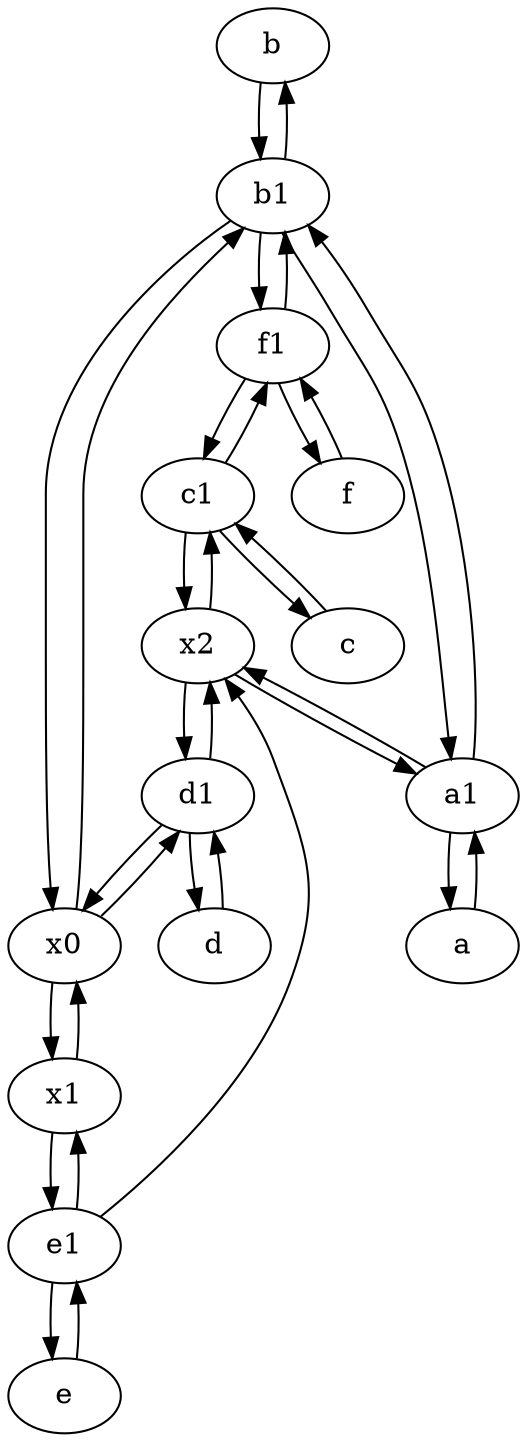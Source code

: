 digraph  {
	b [pos="50,20!"];
	a [pos="40,10!"];
	x0;
	e1 [pos="25,45!"];
	f [pos="15,45!"];
	d [pos="20,30!"];
	a1 [pos="40,15!"];
	b1 [pos="45,20!"];
	x1;
	d1 [pos="25,30!"];
	e [pos="30,50!"];
	c1 [pos="30,15!"];
	c [pos="20,10!"];
	f1;
	x2;
	e -> e1;
	e1 -> x1;
	x0 -> x1;
	c1 -> f1;
	x2 -> c1;
	b -> b1;
	f -> f1;
	e1 -> e;
	x2 -> d1;
	x1 -> x0;
	x1 -> e1;
	a1 -> a;
	x0 -> b1;
	e1 -> x2;
	c -> c1;
	a1 -> x2;
	d1 -> d;
	a -> a1;
	b1 -> f1;
	f1 -> f;
	c1 -> c;
	x2 -> a1;
	d -> d1;
	b1 -> x0;
	a1 -> b1;
	b1 -> a1;
	d1 -> x2;
	d1 -> x0;
	c1 -> x2;
	f1 -> c1;
	x0 -> d1;
	f1 -> b1;
	b1 -> b;

	}